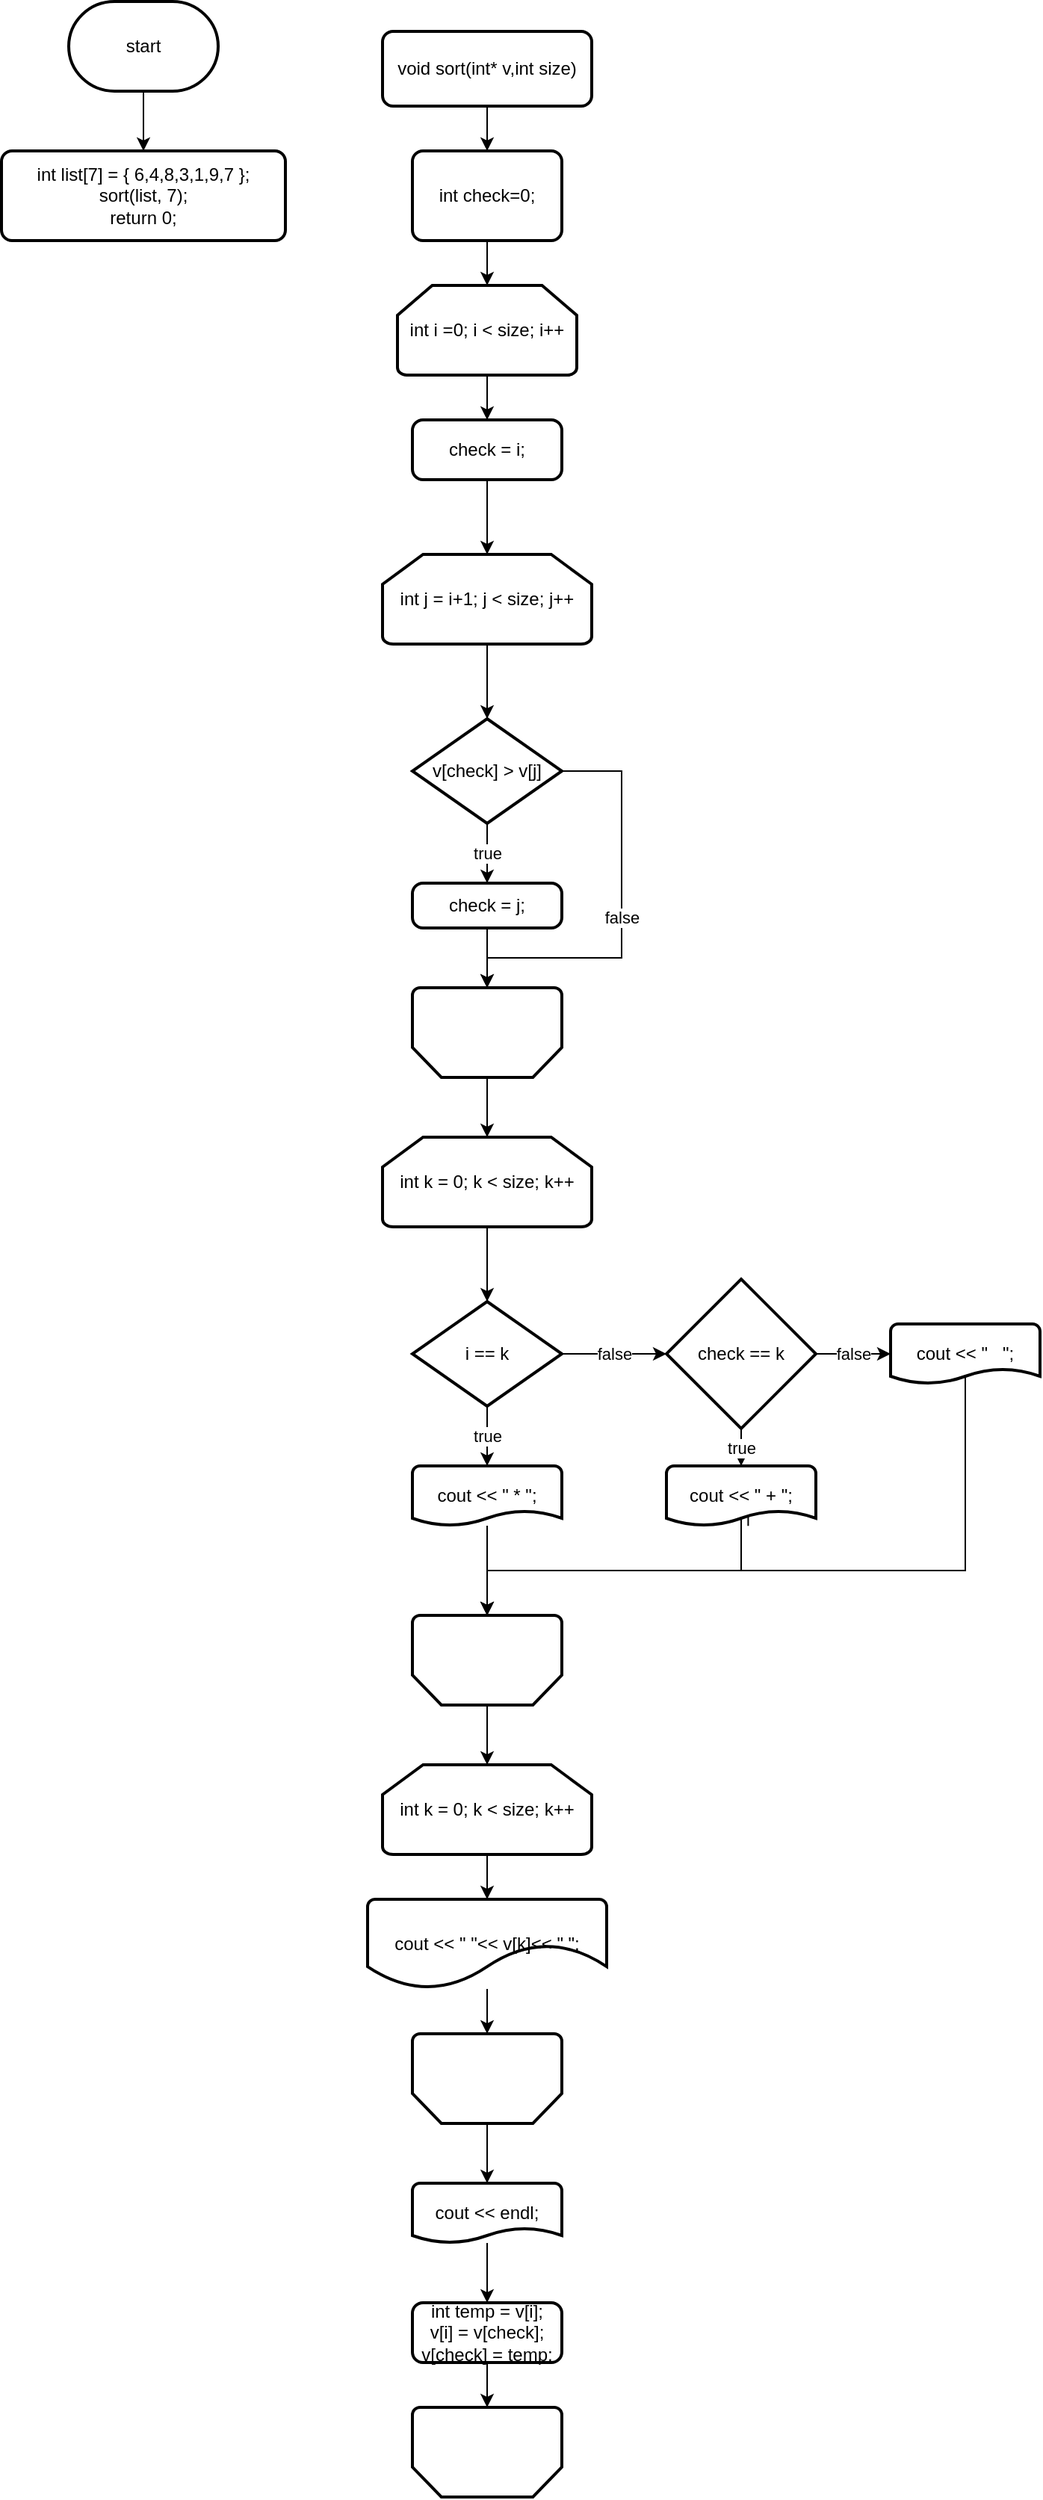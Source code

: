 <mxfile version="20.0.1" type="github">
  <diagram id="QCeiseQyNw4A7dCuMOGN" name="Page-1">
    <mxGraphModel dx="1151" dy="1207" grid="1" gridSize="10" guides="1" tooltips="1" connect="1" arrows="1" fold="1" page="1" pageScale="1" pageWidth="827" pageHeight="1169" math="0" shadow="0">
      <root>
        <mxCell id="0" />
        <mxCell id="1" parent="0" />
        <mxCell id="ZYJj1VUCgy8PRU-QA9FJ-3" style="edgeStyle=orthogonalEdgeStyle;rounded=0;orthogonalLoop=1;jettySize=auto;html=1;entryX=0.5;entryY=0;entryDx=0;entryDy=0;" edge="1" parent="1" source="ZYJj1VUCgy8PRU-QA9FJ-2" target="ZYJj1VUCgy8PRU-QA9FJ-5">
          <mxGeometry relative="1" as="geometry">
            <mxPoint x="100" y="150" as="targetPoint" />
          </mxGeometry>
        </mxCell>
        <mxCell id="ZYJj1VUCgy8PRU-QA9FJ-2" value="start" style="strokeWidth=2;html=1;shape=mxgraph.flowchart.terminator;whiteSpace=wrap;" vertex="1" parent="1">
          <mxGeometry x="50" y="20" width="100" height="60" as="geometry" />
        </mxCell>
        <mxCell id="ZYJj1VUCgy8PRU-QA9FJ-5" value="int list[7] = { 6,4,8,3,1,9,7 };&lt;br&gt;	sort(list, 7);&lt;br&gt;return 0;" style="rounded=1;whiteSpace=wrap;html=1;absoluteArcSize=1;arcSize=14;strokeWidth=2;" vertex="1" parent="1">
          <mxGeometry x="5" y="120" width="190" height="60" as="geometry" />
        </mxCell>
        <mxCell id="ZYJj1VUCgy8PRU-QA9FJ-7" style="edgeStyle=orthogonalEdgeStyle;rounded=0;orthogonalLoop=1;jettySize=auto;html=1;" edge="1" parent="1" source="ZYJj1VUCgy8PRU-QA9FJ-6" target="ZYJj1VUCgy8PRU-QA9FJ-8">
          <mxGeometry relative="1" as="geometry">
            <mxPoint x="330.0" y="130" as="targetPoint" />
          </mxGeometry>
        </mxCell>
        <mxCell id="ZYJj1VUCgy8PRU-QA9FJ-6" value="void sort(int* v,int size)" style="rounded=1;whiteSpace=wrap;html=1;absoluteArcSize=1;arcSize=14;strokeWidth=2;" vertex="1" parent="1">
          <mxGeometry x="260" y="40" width="140" height="50" as="geometry" />
        </mxCell>
        <mxCell id="ZYJj1VUCgy8PRU-QA9FJ-10" style="edgeStyle=orthogonalEdgeStyle;rounded=0;orthogonalLoop=1;jettySize=auto;html=1;entryX=0.5;entryY=0;entryDx=0;entryDy=0;entryPerimeter=0;" edge="1" parent="1" source="ZYJj1VUCgy8PRU-QA9FJ-8" target="ZYJj1VUCgy8PRU-QA9FJ-9">
          <mxGeometry relative="1" as="geometry">
            <mxPoint x="330.0" y="240" as="targetPoint" />
          </mxGeometry>
        </mxCell>
        <mxCell id="ZYJj1VUCgy8PRU-QA9FJ-8" value="int check=0;" style="rounded=1;whiteSpace=wrap;html=1;absoluteArcSize=1;arcSize=14;strokeWidth=2;" vertex="1" parent="1">
          <mxGeometry x="280" y="120" width="100" height="60" as="geometry" />
        </mxCell>
        <mxCell id="ZYJj1VUCgy8PRU-QA9FJ-12" style="edgeStyle=orthogonalEdgeStyle;rounded=0;orthogonalLoop=1;jettySize=auto;html=1;entryX=0.5;entryY=0;entryDx=0;entryDy=0;" edge="1" parent="1" source="ZYJj1VUCgy8PRU-QA9FJ-9" target="ZYJj1VUCgy8PRU-QA9FJ-11">
          <mxGeometry relative="1" as="geometry" />
        </mxCell>
        <mxCell id="ZYJj1VUCgy8PRU-QA9FJ-9" value="int i =0; i &lt; size; i++" style="strokeWidth=2;html=1;shape=mxgraph.flowchart.loop_limit;whiteSpace=wrap;" vertex="1" parent="1">
          <mxGeometry x="270" y="210" width="120" height="60" as="geometry" />
        </mxCell>
        <mxCell id="ZYJj1VUCgy8PRU-QA9FJ-14" style="edgeStyle=orthogonalEdgeStyle;rounded=0;orthogonalLoop=1;jettySize=auto;html=1;entryX=0.5;entryY=0;entryDx=0;entryDy=0;entryPerimeter=0;" edge="1" parent="1" source="ZYJj1VUCgy8PRU-QA9FJ-11" target="ZYJj1VUCgy8PRU-QA9FJ-13">
          <mxGeometry relative="1" as="geometry" />
        </mxCell>
        <mxCell id="ZYJj1VUCgy8PRU-QA9FJ-11" value="check = i;" style="rounded=1;whiteSpace=wrap;html=1;absoluteArcSize=1;arcSize=14;strokeWidth=2;" vertex="1" parent="1">
          <mxGeometry x="280" y="300" width="100" height="40" as="geometry" />
        </mxCell>
        <mxCell id="ZYJj1VUCgy8PRU-QA9FJ-16" style="edgeStyle=orthogonalEdgeStyle;rounded=0;orthogonalLoop=1;jettySize=auto;html=1;entryX=0.5;entryY=0;entryDx=0;entryDy=0;entryPerimeter=0;" edge="1" parent="1" source="ZYJj1VUCgy8PRU-QA9FJ-13" target="ZYJj1VUCgy8PRU-QA9FJ-15">
          <mxGeometry relative="1" as="geometry" />
        </mxCell>
        <mxCell id="ZYJj1VUCgy8PRU-QA9FJ-13" value="int j = i+1; j &lt; size; j++" style="strokeWidth=2;html=1;shape=mxgraph.flowchart.loop_limit;whiteSpace=wrap;" vertex="1" parent="1">
          <mxGeometry x="260" y="390" width="140" height="60" as="geometry" />
        </mxCell>
        <mxCell id="ZYJj1VUCgy8PRU-QA9FJ-17" value="false" style="edgeStyle=orthogonalEdgeStyle;rounded=0;orthogonalLoop=1;jettySize=auto;html=1;entryX=0.5;entryY=1;entryDx=0;entryDy=0;entryPerimeter=0;" edge="1" parent="1" source="ZYJj1VUCgy8PRU-QA9FJ-15" target="ZYJj1VUCgy8PRU-QA9FJ-21">
          <mxGeometry relative="1" as="geometry">
            <mxPoint x="450.0" y="535" as="targetPoint" />
            <Array as="points">
              <mxPoint x="420" y="535" />
              <mxPoint x="420" y="660" />
              <mxPoint x="330" y="660" />
            </Array>
          </mxGeometry>
        </mxCell>
        <mxCell id="ZYJj1VUCgy8PRU-QA9FJ-18" value="true" style="edgeStyle=orthogonalEdgeStyle;rounded=0;orthogonalLoop=1;jettySize=auto;html=1;entryX=0.5;entryY=0;entryDx=0;entryDy=0;" edge="1" parent="1" source="ZYJj1VUCgy8PRU-QA9FJ-15" target="ZYJj1VUCgy8PRU-QA9FJ-19">
          <mxGeometry relative="1" as="geometry">
            <mxPoint x="330.0" y="600" as="targetPoint" />
          </mxGeometry>
        </mxCell>
        <mxCell id="ZYJj1VUCgy8PRU-QA9FJ-15" value="v[check] &gt; v[j]" style="strokeWidth=2;html=1;shape=mxgraph.flowchart.decision;whiteSpace=wrap;" vertex="1" parent="1">
          <mxGeometry x="280" y="500" width="100" height="70" as="geometry" />
        </mxCell>
        <mxCell id="ZYJj1VUCgy8PRU-QA9FJ-22" style="edgeStyle=orthogonalEdgeStyle;rounded=0;orthogonalLoop=1;jettySize=auto;html=1;entryX=0.5;entryY=1;entryDx=0;entryDy=0;entryPerimeter=0;" edge="1" parent="1" source="ZYJj1VUCgy8PRU-QA9FJ-19" target="ZYJj1VUCgy8PRU-QA9FJ-21">
          <mxGeometry relative="1" as="geometry" />
        </mxCell>
        <mxCell id="ZYJj1VUCgy8PRU-QA9FJ-19" value="check = j;" style="rounded=1;whiteSpace=wrap;html=1;absoluteArcSize=1;arcSize=14;strokeWidth=2;" vertex="1" parent="1">
          <mxGeometry x="280" y="610" width="100" height="30" as="geometry" />
        </mxCell>
        <mxCell id="ZYJj1VUCgy8PRU-QA9FJ-31" style="edgeStyle=orthogonalEdgeStyle;rounded=0;orthogonalLoop=1;jettySize=auto;html=1;entryX=0.5;entryY=0;entryDx=0;entryDy=0;entryPerimeter=0;" edge="1" parent="1" source="ZYJj1VUCgy8PRU-QA9FJ-21" target="ZYJj1VUCgy8PRU-QA9FJ-24">
          <mxGeometry relative="1" as="geometry" />
        </mxCell>
        <mxCell id="ZYJj1VUCgy8PRU-QA9FJ-21" value="" style="strokeWidth=2;html=1;shape=mxgraph.flowchart.loop_limit;whiteSpace=wrap;rotation=-180;" vertex="1" parent="1">
          <mxGeometry x="280" y="680" width="100" height="60" as="geometry" />
        </mxCell>
        <mxCell id="ZYJj1VUCgy8PRU-QA9FJ-23" style="edgeStyle=orthogonalEdgeStyle;rounded=0;orthogonalLoop=1;jettySize=auto;html=1;entryX=0.5;entryY=0;entryDx=0;entryDy=0;entryPerimeter=0;" edge="1" parent="1" source="ZYJj1VUCgy8PRU-QA9FJ-24" target="ZYJj1VUCgy8PRU-QA9FJ-27">
          <mxGeometry relative="1" as="geometry" />
        </mxCell>
        <mxCell id="ZYJj1VUCgy8PRU-QA9FJ-24" value="int k = 0; k &amp;lt; size; k++" style="strokeWidth=2;html=1;shape=mxgraph.flowchart.loop_limit;whiteSpace=wrap;" vertex="1" parent="1">
          <mxGeometry x="260" y="780" width="140" height="60" as="geometry" />
        </mxCell>
        <mxCell id="ZYJj1VUCgy8PRU-QA9FJ-26" value="true" style="edgeStyle=orthogonalEdgeStyle;rounded=0;orthogonalLoop=1;jettySize=auto;html=1;entryX=0.5;entryY=0;entryDx=0;entryDy=0;entryPerimeter=0;" edge="1" parent="1" source="ZYJj1VUCgy8PRU-QA9FJ-27" target="ZYJj1VUCgy8PRU-QA9FJ-43">
          <mxGeometry relative="1" as="geometry">
            <mxPoint x="330.0" y="1000" as="targetPoint" />
          </mxGeometry>
        </mxCell>
        <mxCell id="ZYJj1VUCgy8PRU-QA9FJ-33" value="false" style="edgeStyle=orthogonalEdgeStyle;rounded=0;orthogonalLoop=1;jettySize=auto;html=1;entryX=0;entryY=0.5;entryDx=0;entryDy=0;entryPerimeter=0;" edge="1" parent="1" source="ZYJj1VUCgy8PRU-QA9FJ-27" target="ZYJj1VUCgy8PRU-QA9FJ-34">
          <mxGeometry relative="1" as="geometry">
            <mxPoint x="480.0" y="925" as="targetPoint" />
          </mxGeometry>
        </mxCell>
        <mxCell id="ZYJj1VUCgy8PRU-QA9FJ-27" value="i == k" style="strokeWidth=2;html=1;shape=mxgraph.flowchart.decision;whiteSpace=wrap;" vertex="1" parent="1">
          <mxGeometry x="280" y="890" width="100" height="70" as="geometry" />
        </mxCell>
        <mxCell id="ZYJj1VUCgy8PRU-QA9FJ-28" style="edgeStyle=orthogonalEdgeStyle;rounded=0;orthogonalLoop=1;jettySize=auto;html=1;entryX=0.5;entryY=1;entryDx=0;entryDy=0;entryPerimeter=0;exitX=0.5;exitY=1;exitDx=0;exitDy=0;exitPerimeter=0;" edge="1" parent="1" source="ZYJj1VUCgy8PRU-QA9FJ-43" target="ZYJj1VUCgy8PRU-QA9FJ-30">
          <mxGeometry relative="1" as="geometry">
            <mxPoint x="330.0" y="1030" as="sourcePoint" />
            <mxPoint x="330.0" y="1080" as="targetPoint" />
            <Array as="points">
              <mxPoint x="330" y="1040" />
            </Array>
          </mxGeometry>
        </mxCell>
        <mxCell id="ZYJj1VUCgy8PRU-QA9FJ-42" style="edgeStyle=orthogonalEdgeStyle;rounded=0;orthogonalLoop=1;jettySize=auto;html=1;entryX=0.5;entryY=0;entryDx=0;entryDy=0;entryPerimeter=0;" edge="1" parent="1" source="ZYJj1VUCgy8PRU-QA9FJ-30" target="ZYJj1VUCgy8PRU-QA9FJ-46">
          <mxGeometry relative="1" as="geometry">
            <mxPoint x="330.0" y="1210" as="targetPoint" />
          </mxGeometry>
        </mxCell>
        <mxCell id="ZYJj1VUCgy8PRU-QA9FJ-30" value="" style="strokeWidth=2;html=1;shape=mxgraph.flowchart.loop_limit;whiteSpace=wrap;rotation=-180;" vertex="1" parent="1">
          <mxGeometry x="280" y="1100" width="100" height="60" as="geometry" />
        </mxCell>
        <mxCell id="ZYJj1VUCgy8PRU-QA9FJ-35" value="false" style="edgeStyle=orthogonalEdgeStyle;rounded=0;orthogonalLoop=1;jettySize=auto;html=1;entryX=0;entryY=0.5;entryDx=0;entryDy=0;entryPerimeter=0;" edge="1" parent="1" source="ZYJj1VUCgy8PRU-QA9FJ-34" target="ZYJj1VUCgy8PRU-QA9FJ-45">
          <mxGeometry relative="1" as="geometry">
            <mxPoint x="600.0" y="927.429" as="targetPoint" />
          </mxGeometry>
        </mxCell>
        <mxCell id="ZYJj1VUCgy8PRU-QA9FJ-37" value="true" style="edgeStyle=orthogonalEdgeStyle;rounded=0;orthogonalLoop=1;jettySize=auto;html=1;entryX=0.5;entryY=0;entryDx=0;entryDy=0;entryPerimeter=0;" edge="1" parent="1" source="ZYJj1VUCgy8PRU-QA9FJ-34" target="ZYJj1VUCgy8PRU-QA9FJ-44">
          <mxGeometry relative="1" as="geometry">
            <mxPoint x="500.0" y="1000" as="targetPoint" />
          </mxGeometry>
        </mxCell>
        <mxCell id="ZYJj1VUCgy8PRU-QA9FJ-34" value="check == k" style="strokeWidth=2;html=1;shape=mxgraph.flowchart.decision;whiteSpace=wrap;" vertex="1" parent="1">
          <mxGeometry x="450" y="875" width="100" height="100" as="geometry" />
        </mxCell>
        <mxCell id="ZYJj1VUCgy8PRU-QA9FJ-41" style="edgeStyle=orthogonalEdgeStyle;rounded=0;orthogonalLoop=1;jettySize=auto;html=1;entryX=0.5;entryY=1;entryDx=0;entryDy=0;entryPerimeter=0;exitX=0.5;exitY=1;exitDx=0;exitDy=0;exitPerimeter=0;" edge="1" parent="1" source="ZYJj1VUCgy8PRU-QA9FJ-45" target="ZYJj1VUCgy8PRU-QA9FJ-30">
          <mxGeometry relative="1" as="geometry">
            <mxPoint x="650.0" y="1010" as="targetPoint" />
            <mxPoint x="650.0" y="945" as="sourcePoint" />
            <Array as="points">
              <mxPoint x="650" y="940" />
              <mxPoint x="650" y="1070" />
              <mxPoint x="330" y="1070" />
            </Array>
          </mxGeometry>
        </mxCell>
        <mxCell id="ZYJj1VUCgy8PRU-QA9FJ-40" style="edgeStyle=orthogonalEdgeStyle;rounded=0;orthogonalLoop=1;jettySize=auto;html=1;entryX=0.5;entryY=1;entryDx=0;entryDy=0;entryPerimeter=0;exitX=0.547;exitY=1.004;exitDx=0;exitDy=0;exitPerimeter=0;" edge="1" parent="1" source="ZYJj1VUCgy8PRU-QA9FJ-44" target="ZYJj1VUCgy8PRU-QA9FJ-30">
          <mxGeometry relative="1" as="geometry">
            <mxPoint x="500.0" y="1080" as="targetPoint" />
            <mxPoint x="500.0" y="1030" as="sourcePoint" />
            <Array as="points">
              <mxPoint x="500" y="1020" />
              <mxPoint x="500" y="1070" />
              <mxPoint x="330" y="1070" />
            </Array>
          </mxGeometry>
        </mxCell>
        <mxCell id="ZYJj1VUCgy8PRU-QA9FJ-43" value="cout &lt;&lt; &quot; * &quot;;" style="strokeWidth=2;html=1;shape=mxgraph.flowchart.document2;whiteSpace=wrap;size=0.25;" vertex="1" parent="1">
          <mxGeometry x="280" y="1000" width="100" height="40" as="geometry" />
        </mxCell>
        <mxCell id="ZYJj1VUCgy8PRU-QA9FJ-44" value="cout &lt;&lt; &quot; + &quot;;" style="strokeWidth=2;html=1;shape=mxgraph.flowchart.document2;whiteSpace=wrap;size=0.25;" vertex="1" parent="1">
          <mxGeometry x="450" y="1000" width="100" height="40" as="geometry" />
        </mxCell>
        <mxCell id="ZYJj1VUCgy8PRU-QA9FJ-45" value="cout &lt;&lt; &quot;   &quot;;" style="strokeWidth=2;html=1;shape=mxgraph.flowchart.document2;whiteSpace=wrap;size=0.25;" vertex="1" parent="1">
          <mxGeometry x="600" y="905" width="100" height="40" as="geometry" />
        </mxCell>
        <mxCell id="ZYJj1VUCgy8PRU-QA9FJ-48" style="edgeStyle=orthogonalEdgeStyle;rounded=0;orthogonalLoop=1;jettySize=auto;html=1;entryX=0.5;entryY=0;entryDx=0;entryDy=0;entryPerimeter=0;" edge="1" parent="1" source="ZYJj1VUCgy8PRU-QA9FJ-46" target="ZYJj1VUCgy8PRU-QA9FJ-47">
          <mxGeometry relative="1" as="geometry" />
        </mxCell>
        <mxCell id="ZYJj1VUCgy8PRU-QA9FJ-46" value="int k = 0; k &lt; size; k++" style="strokeWidth=2;html=1;shape=mxgraph.flowchart.loop_limit;whiteSpace=wrap;" vertex="1" parent="1">
          <mxGeometry x="260" y="1200" width="140" height="60" as="geometry" />
        </mxCell>
        <mxCell id="ZYJj1VUCgy8PRU-QA9FJ-49" style="edgeStyle=orthogonalEdgeStyle;rounded=0;orthogonalLoop=1;jettySize=auto;html=1;" edge="1" parent="1" source="ZYJj1VUCgy8PRU-QA9FJ-47" target="ZYJj1VUCgy8PRU-QA9FJ-50">
          <mxGeometry relative="1" as="geometry">
            <mxPoint x="330.0" y="1410" as="targetPoint" />
          </mxGeometry>
        </mxCell>
        <mxCell id="ZYJj1VUCgy8PRU-QA9FJ-47" value="cout &lt;&lt; &quot; &quot;&lt;&lt; v[k]&lt;&lt; &quot; &quot;;" style="strokeWidth=2;html=1;shape=mxgraph.flowchart.document2;whiteSpace=wrap;size=0.498;" vertex="1" parent="1">
          <mxGeometry x="250" y="1290" width="160" height="60" as="geometry" />
        </mxCell>
        <mxCell id="ZYJj1VUCgy8PRU-QA9FJ-52" style="edgeStyle=orthogonalEdgeStyle;rounded=0;orthogonalLoop=1;jettySize=auto;html=1;entryX=0.5;entryY=0;entryDx=0;entryDy=0;entryPerimeter=0;" edge="1" parent="1" source="ZYJj1VUCgy8PRU-QA9FJ-50" target="ZYJj1VUCgy8PRU-QA9FJ-51">
          <mxGeometry relative="1" as="geometry" />
        </mxCell>
        <mxCell id="ZYJj1VUCgy8PRU-QA9FJ-50" value="" style="strokeWidth=2;html=1;shape=mxgraph.flowchart.loop_limit;whiteSpace=wrap;rotation=-180;" vertex="1" parent="1">
          <mxGeometry x="280.0" y="1380" width="100" height="60" as="geometry" />
        </mxCell>
        <mxCell id="ZYJj1VUCgy8PRU-QA9FJ-53" style="edgeStyle=orthogonalEdgeStyle;rounded=0;orthogonalLoop=1;jettySize=auto;html=1;entryX=0.5;entryY=0;entryDx=0;entryDy=0;" edge="1" parent="1" source="ZYJj1VUCgy8PRU-QA9FJ-51" target="ZYJj1VUCgy8PRU-QA9FJ-54">
          <mxGeometry relative="1" as="geometry">
            <mxPoint x="330.0" y="1560" as="targetPoint" />
          </mxGeometry>
        </mxCell>
        <mxCell id="ZYJj1VUCgy8PRU-QA9FJ-51" value="cout &lt;&lt; endl;" style="strokeWidth=2;html=1;shape=mxgraph.flowchart.document2;whiteSpace=wrap;size=0.25;" vertex="1" parent="1">
          <mxGeometry x="280" y="1480" width="100" height="40" as="geometry" />
        </mxCell>
        <mxCell id="ZYJj1VUCgy8PRU-QA9FJ-55" style="edgeStyle=orthogonalEdgeStyle;rounded=0;orthogonalLoop=1;jettySize=auto;html=1;" edge="1" parent="1" source="ZYJj1VUCgy8PRU-QA9FJ-54" target="ZYJj1VUCgy8PRU-QA9FJ-56">
          <mxGeometry relative="1" as="geometry">
            <mxPoint x="330.0" y="1640" as="targetPoint" />
          </mxGeometry>
        </mxCell>
        <mxCell id="ZYJj1VUCgy8PRU-QA9FJ-54" value="int temp = v[i];&#xa;		v[i] = v[check];&#xa;		v[check] = temp;" style="rounded=1;whiteSpace=wrap;html=1;absoluteArcSize=1;arcSize=14;strokeWidth=2;" vertex="1" parent="1">
          <mxGeometry x="280" y="1560" width="100" height="40" as="geometry" />
        </mxCell>
        <mxCell id="ZYJj1VUCgy8PRU-QA9FJ-56" value="" style="strokeWidth=2;html=1;shape=mxgraph.flowchart.loop_limit;whiteSpace=wrap;rotation=-180;" vertex="1" parent="1">
          <mxGeometry x="280.0" y="1630" width="100" height="60" as="geometry" />
        </mxCell>
      </root>
    </mxGraphModel>
  </diagram>
</mxfile>
